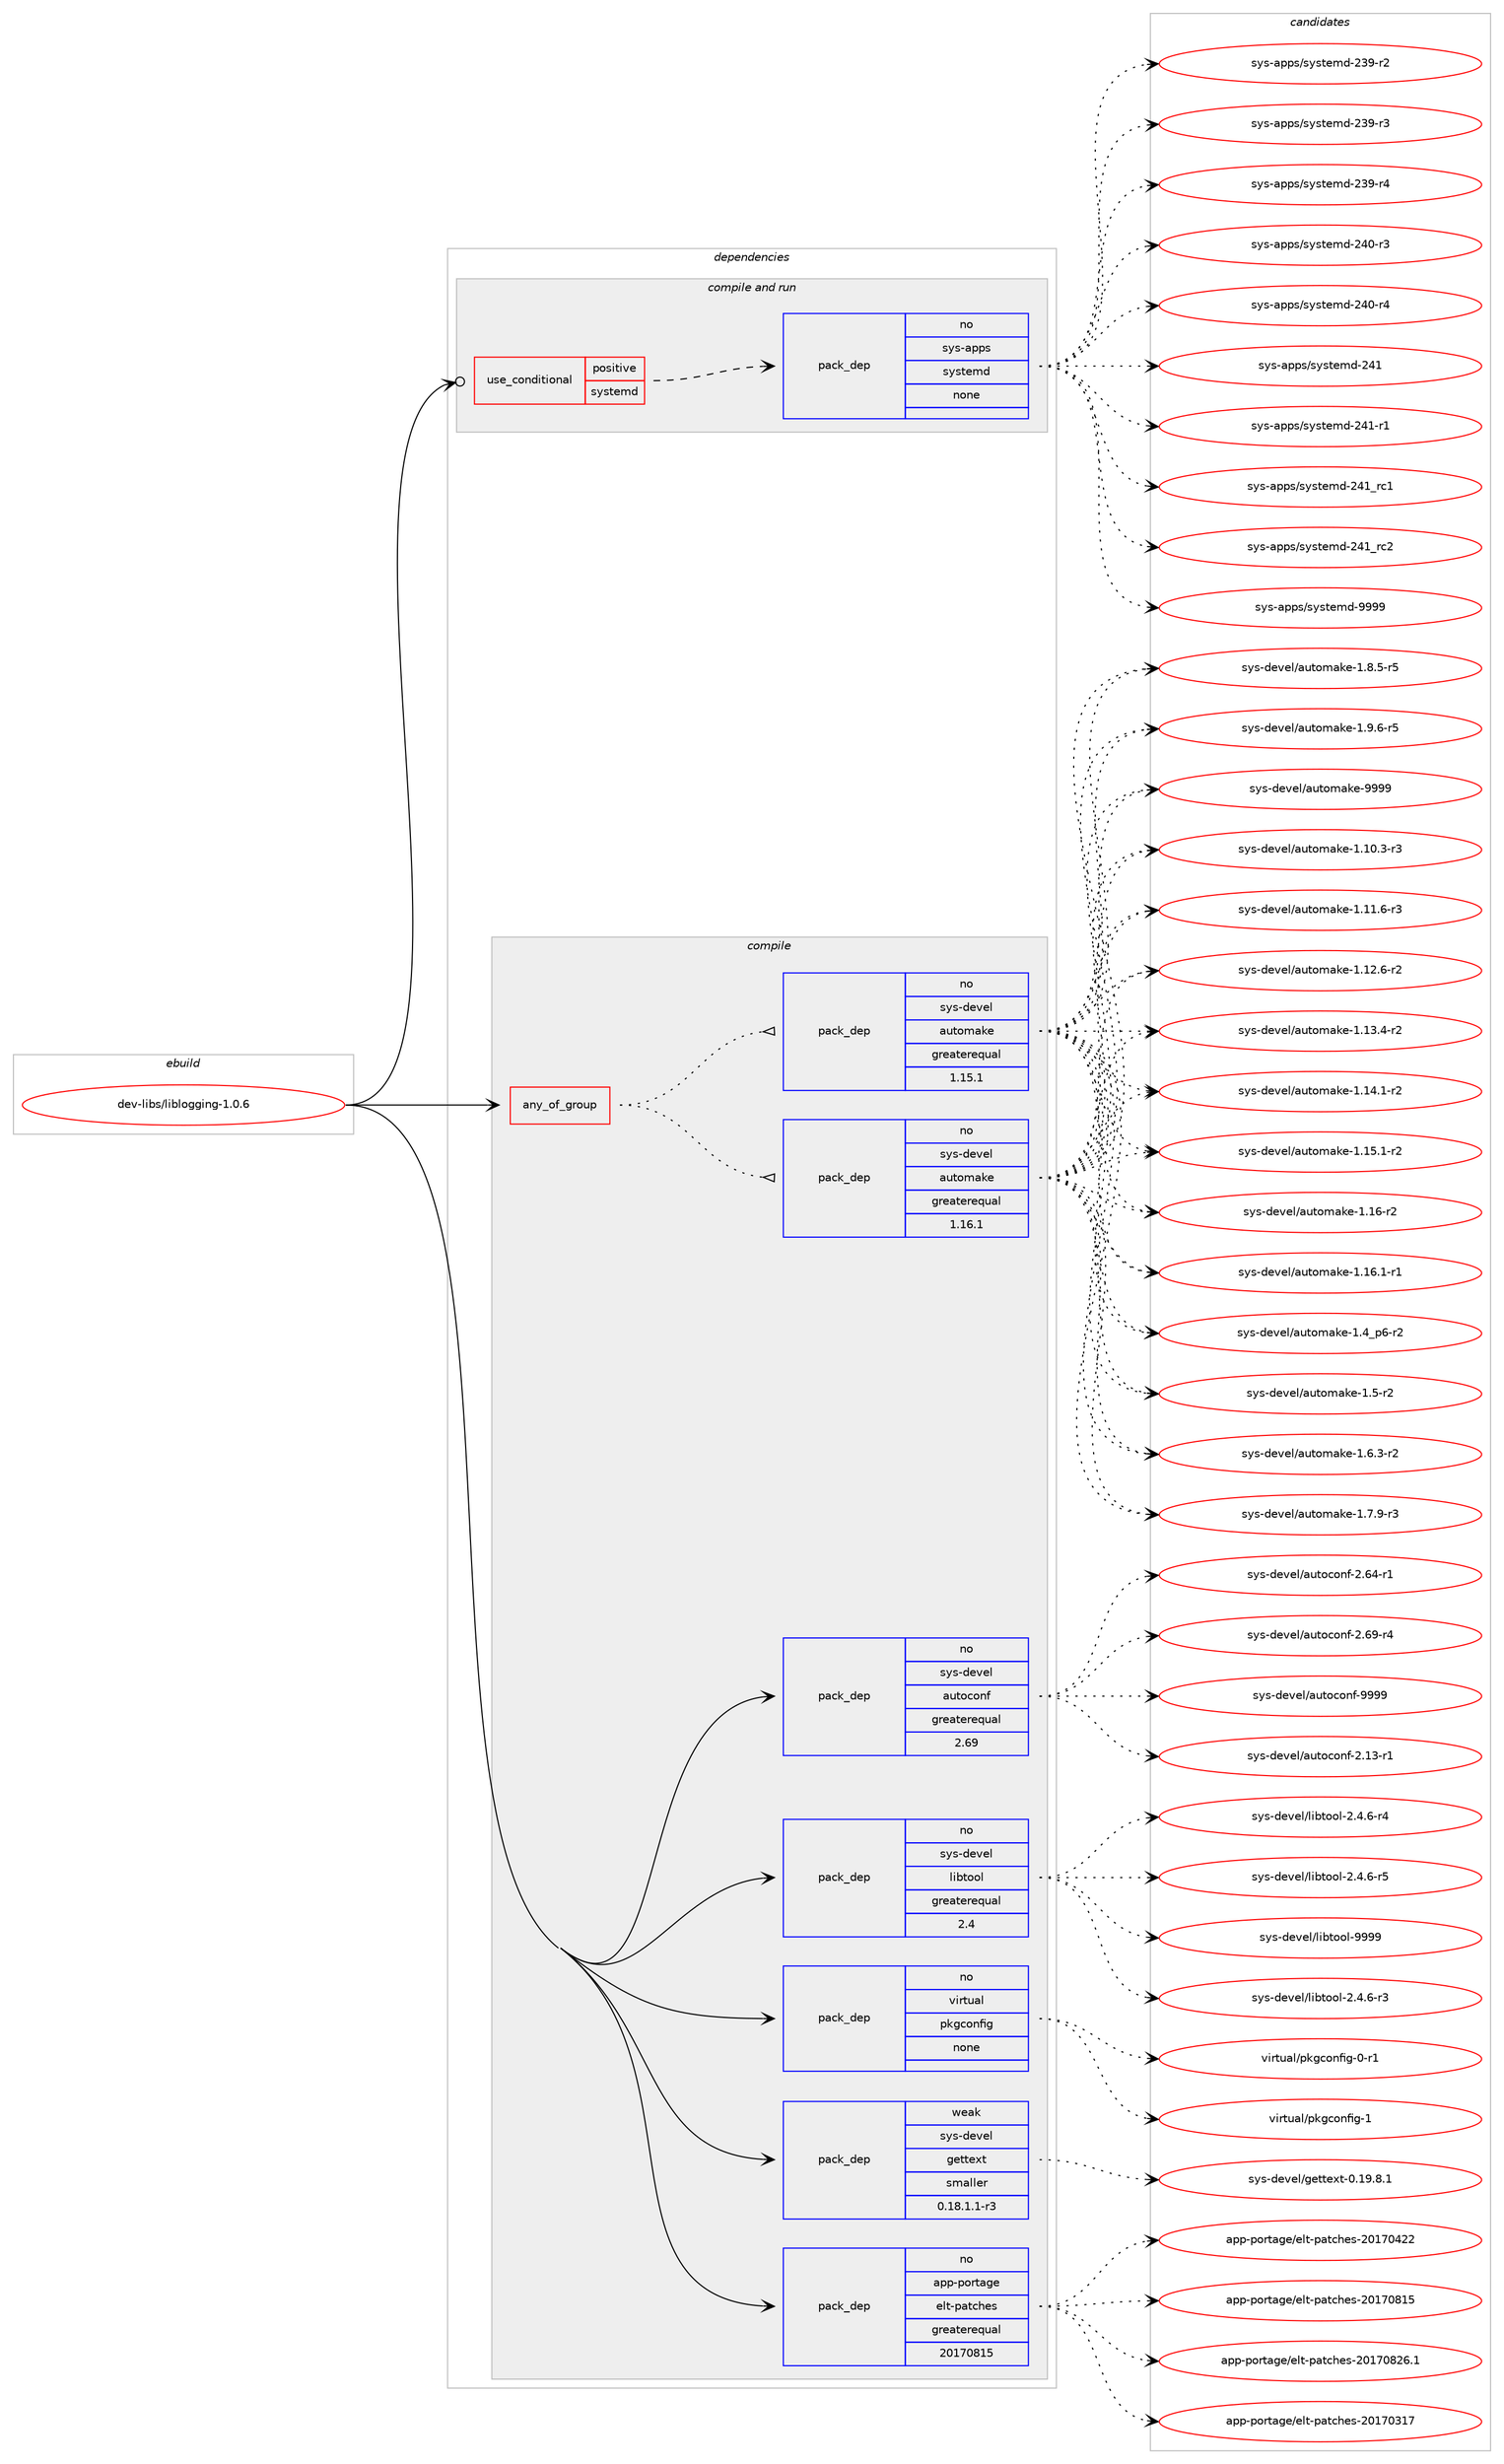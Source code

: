 digraph prolog {

# *************
# Graph options
# *************

newrank=true;
concentrate=true;
compound=true;
graph [rankdir=LR,fontname=Helvetica,fontsize=10,ranksep=1.5];#, ranksep=2.5, nodesep=0.2];
edge  [arrowhead=vee];
node  [fontname=Helvetica,fontsize=10];

# **********
# The ebuild
# **********

subgraph cluster_leftcol {
color=gray;
rank=same;
label=<<i>ebuild</i>>;
id [label="dev-libs/liblogging-1.0.6", color=red, width=4, href="../dev-libs/liblogging-1.0.6.svg"];
}

# ****************
# The dependencies
# ****************

subgraph cluster_midcol {
color=gray;
label=<<i>dependencies</i>>;
subgraph cluster_compile {
fillcolor="#eeeeee";
style=filled;
label=<<i>compile</i>>;
subgraph any22286 {
dependency1368667 [label=<<TABLE BORDER="0" CELLBORDER="1" CELLSPACING="0" CELLPADDING="4"><TR><TD CELLPADDING="10">any_of_group</TD></TR></TABLE>>, shape=none, color=red];subgraph pack979682 {
dependency1368668 [label=<<TABLE BORDER="0" CELLBORDER="1" CELLSPACING="0" CELLPADDING="4" WIDTH="220"><TR><TD ROWSPAN="6" CELLPADDING="30">pack_dep</TD></TR><TR><TD WIDTH="110">no</TD></TR><TR><TD>sys-devel</TD></TR><TR><TD>automake</TD></TR><TR><TD>greaterequal</TD></TR><TR><TD>1.16.1</TD></TR></TABLE>>, shape=none, color=blue];
}
dependency1368667:e -> dependency1368668:w [weight=20,style="dotted",arrowhead="oinv"];
subgraph pack979683 {
dependency1368669 [label=<<TABLE BORDER="0" CELLBORDER="1" CELLSPACING="0" CELLPADDING="4" WIDTH="220"><TR><TD ROWSPAN="6" CELLPADDING="30">pack_dep</TD></TR><TR><TD WIDTH="110">no</TD></TR><TR><TD>sys-devel</TD></TR><TR><TD>automake</TD></TR><TR><TD>greaterequal</TD></TR><TR><TD>1.15.1</TD></TR></TABLE>>, shape=none, color=blue];
}
dependency1368667:e -> dependency1368669:w [weight=20,style="dotted",arrowhead="oinv"];
}
id:e -> dependency1368667:w [weight=20,style="solid",arrowhead="vee"];
subgraph pack979684 {
dependency1368670 [label=<<TABLE BORDER="0" CELLBORDER="1" CELLSPACING="0" CELLPADDING="4" WIDTH="220"><TR><TD ROWSPAN="6" CELLPADDING="30">pack_dep</TD></TR><TR><TD WIDTH="110">no</TD></TR><TR><TD>app-portage</TD></TR><TR><TD>elt-patches</TD></TR><TR><TD>greaterequal</TD></TR><TR><TD>20170815</TD></TR></TABLE>>, shape=none, color=blue];
}
id:e -> dependency1368670:w [weight=20,style="solid",arrowhead="vee"];
subgraph pack979685 {
dependency1368671 [label=<<TABLE BORDER="0" CELLBORDER="1" CELLSPACING="0" CELLPADDING="4" WIDTH="220"><TR><TD ROWSPAN="6" CELLPADDING="30">pack_dep</TD></TR><TR><TD WIDTH="110">no</TD></TR><TR><TD>sys-devel</TD></TR><TR><TD>autoconf</TD></TR><TR><TD>greaterequal</TD></TR><TR><TD>2.69</TD></TR></TABLE>>, shape=none, color=blue];
}
id:e -> dependency1368671:w [weight=20,style="solid",arrowhead="vee"];
subgraph pack979686 {
dependency1368672 [label=<<TABLE BORDER="0" CELLBORDER="1" CELLSPACING="0" CELLPADDING="4" WIDTH="220"><TR><TD ROWSPAN="6" CELLPADDING="30">pack_dep</TD></TR><TR><TD WIDTH="110">no</TD></TR><TR><TD>sys-devel</TD></TR><TR><TD>libtool</TD></TR><TR><TD>greaterequal</TD></TR><TR><TD>2.4</TD></TR></TABLE>>, shape=none, color=blue];
}
id:e -> dependency1368672:w [weight=20,style="solid",arrowhead="vee"];
subgraph pack979687 {
dependency1368673 [label=<<TABLE BORDER="0" CELLBORDER="1" CELLSPACING="0" CELLPADDING="4" WIDTH="220"><TR><TD ROWSPAN="6" CELLPADDING="30">pack_dep</TD></TR><TR><TD WIDTH="110">no</TD></TR><TR><TD>virtual</TD></TR><TR><TD>pkgconfig</TD></TR><TR><TD>none</TD></TR><TR><TD></TD></TR></TABLE>>, shape=none, color=blue];
}
id:e -> dependency1368673:w [weight=20,style="solid",arrowhead="vee"];
subgraph pack979688 {
dependency1368674 [label=<<TABLE BORDER="0" CELLBORDER="1" CELLSPACING="0" CELLPADDING="4" WIDTH="220"><TR><TD ROWSPAN="6" CELLPADDING="30">pack_dep</TD></TR><TR><TD WIDTH="110">weak</TD></TR><TR><TD>sys-devel</TD></TR><TR><TD>gettext</TD></TR><TR><TD>smaller</TD></TR><TR><TD>0.18.1.1-r3</TD></TR></TABLE>>, shape=none, color=blue];
}
id:e -> dependency1368674:w [weight=20,style="solid",arrowhead="vee"];
}
subgraph cluster_compileandrun {
fillcolor="#eeeeee";
style=filled;
label=<<i>compile and run</i>>;
subgraph cond366137 {
dependency1368675 [label=<<TABLE BORDER="0" CELLBORDER="1" CELLSPACING="0" CELLPADDING="4"><TR><TD ROWSPAN="3" CELLPADDING="10">use_conditional</TD></TR><TR><TD>positive</TD></TR><TR><TD>systemd</TD></TR></TABLE>>, shape=none, color=red];
subgraph pack979689 {
dependency1368676 [label=<<TABLE BORDER="0" CELLBORDER="1" CELLSPACING="0" CELLPADDING="4" WIDTH="220"><TR><TD ROWSPAN="6" CELLPADDING="30">pack_dep</TD></TR><TR><TD WIDTH="110">no</TD></TR><TR><TD>sys-apps</TD></TR><TR><TD>systemd</TD></TR><TR><TD>none</TD></TR><TR><TD></TD></TR></TABLE>>, shape=none, color=blue];
}
dependency1368675:e -> dependency1368676:w [weight=20,style="dashed",arrowhead="vee"];
}
id:e -> dependency1368675:w [weight=20,style="solid",arrowhead="odotvee"];
}
subgraph cluster_run {
fillcolor="#eeeeee";
style=filled;
label=<<i>run</i>>;
}
}

# **************
# The candidates
# **************

subgraph cluster_choices {
rank=same;
color=gray;
label=<<i>candidates</i>>;

subgraph choice979682 {
color=black;
nodesep=1;
choice11512111545100101118101108479711711611110997107101454946494846514511451 [label="sys-devel/automake-1.10.3-r3", color=red, width=4,href="../sys-devel/automake-1.10.3-r3.svg"];
choice11512111545100101118101108479711711611110997107101454946494946544511451 [label="sys-devel/automake-1.11.6-r3", color=red, width=4,href="../sys-devel/automake-1.11.6-r3.svg"];
choice11512111545100101118101108479711711611110997107101454946495046544511450 [label="sys-devel/automake-1.12.6-r2", color=red, width=4,href="../sys-devel/automake-1.12.6-r2.svg"];
choice11512111545100101118101108479711711611110997107101454946495146524511450 [label="sys-devel/automake-1.13.4-r2", color=red, width=4,href="../sys-devel/automake-1.13.4-r2.svg"];
choice11512111545100101118101108479711711611110997107101454946495246494511450 [label="sys-devel/automake-1.14.1-r2", color=red, width=4,href="../sys-devel/automake-1.14.1-r2.svg"];
choice11512111545100101118101108479711711611110997107101454946495346494511450 [label="sys-devel/automake-1.15.1-r2", color=red, width=4,href="../sys-devel/automake-1.15.1-r2.svg"];
choice1151211154510010111810110847971171161111099710710145494649544511450 [label="sys-devel/automake-1.16-r2", color=red, width=4,href="../sys-devel/automake-1.16-r2.svg"];
choice11512111545100101118101108479711711611110997107101454946495446494511449 [label="sys-devel/automake-1.16.1-r1", color=red, width=4,href="../sys-devel/automake-1.16.1-r1.svg"];
choice115121115451001011181011084797117116111109971071014549465295112544511450 [label="sys-devel/automake-1.4_p6-r2", color=red, width=4,href="../sys-devel/automake-1.4_p6-r2.svg"];
choice11512111545100101118101108479711711611110997107101454946534511450 [label="sys-devel/automake-1.5-r2", color=red, width=4,href="../sys-devel/automake-1.5-r2.svg"];
choice115121115451001011181011084797117116111109971071014549465446514511450 [label="sys-devel/automake-1.6.3-r2", color=red, width=4,href="../sys-devel/automake-1.6.3-r2.svg"];
choice115121115451001011181011084797117116111109971071014549465546574511451 [label="sys-devel/automake-1.7.9-r3", color=red, width=4,href="../sys-devel/automake-1.7.9-r3.svg"];
choice115121115451001011181011084797117116111109971071014549465646534511453 [label="sys-devel/automake-1.8.5-r5", color=red, width=4,href="../sys-devel/automake-1.8.5-r5.svg"];
choice115121115451001011181011084797117116111109971071014549465746544511453 [label="sys-devel/automake-1.9.6-r5", color=red, width=4,href="../sys-devel/automake-1.9.6-r5.svg"];
choice115121115451001011181011084797117116111109971071014557575757 [label="sys-devel/automake-9999", color=red, width=4,href="../sys-devel/automake-9999.svg"];
dependency1368668:e -> choice11512111545100101118101108479711711611110997107101454946494846514511451:w [style=dotted,weight="100"];
dependency1368668:e -> choice11512111545100101118101108479711711611110997107101454946494946544511451:w [style=dotted,weight="100"];
dependency1368668:e -> choice11512111545100101118101108479711711611110997107101454946495046544511450:w [style=dotted,weight="100"];
dependency1368668:e -> choice11512111545100101118101108479711711611110997107101454946495146524511450:w [style=dotted,weight="100"];
dependency1368668:e -> choice11512111545100101118101108479711711611110997107101454946495246494511450:w [style=dotted,weight="100"];
dependency1368668:e -> choice11512111545100101118101108479711711611110997107101454946495346494511450:w [style=dotted,weight="100"];
dependency1368668:e -> choice1151211154510010111810110847971171161111099710710145494649544511450:w [style=dotted,weight="100"];
dependency1368668:e -> choice11512111545100101118101108479711711611110997107101454946495446494511449:w [style=dotted,weight="100"];
dependency1368668:e -> choice115121115451001011181011084797117116111109971071014549465295112544511450:w [style=dotted,weight="100"];
dependency1368668:e -> choice11512111545100101118101108479711711611110997107101454946534511450:w [style=dotted,weight="100"];
dependency1368668:e -> choice115121115451001011181011084797117116111109971071014549465446514511450:w [style=dotted,weight="100"];
dependency1368668:e -> choice115121115451001011181011084797117116111109971071014549465546574511451:w [style=dotted,weight="100"];
dependency1368668:e -> choice115121115451001011181011084797117116111109971071014549465646534511453:w [style=dotted,weight="100"];
dependency1368668:e -> choice115121115451001011181011084797117116111109971071014549465746544511453:w [style=dotted,weight="100"];
dependency1368668:e -> choice115121115451001011181011084797117116111109971071014557575757:w [style=dotted,weight="100"];
}
subgraph choice979683 {
color=black;
nodesep=1;
choice11512111545100101118101108479711711611110997107101454946494846514511451 [label="sys-devel/automake-1.10.3-r3", color=red, width=4,href="../sys-devel/automake-1.10.3-r3.svg"];
choice11512111545100101118101108479711711611110997107101454946494946544511451 [label="sys-devel/automake-1.11.6-r3", color=red, width=4,href="../sys-devel/automake-1.11.6-r3.svg"];
choice11512111545100101118101108479711711611110997107101454946495046544511450 [label="sys-devel/automake-1.12.6-r2", color=red, width=4,href="../sys-devel/automake-1.12.6-r2.svg"];
choice11512111545100101118101108479711711611110997107101454946495146524511450 [label="sys-devel/automake-1.13.4-r2", color=red, width=4,href="../sys-devel/automake-1.13.4-r2.svg"];
choice11512111545100101118101108479711711611110997107101454946495246494511450 [label="sys-devel/automake-1.14.1-r2", color=red, width=4,href="../sys-devel/automake-1.14.1-r2.svg"];
choice11512111545100101118101108479711711611110997107101454946495346494511450 [label="sys-devel/automake-1.15.1-r2", color=red, width=4,href="../sys-devel/automake-1.15.1-r2.svg"];
choice1151211154510010111810110847971171161111099710710145494649544511450 [label="sys-devel/automake-1.16-r2", color=red, width=4,href="../sys-devel/automake-1.16-r2.svg"];
choice11512111545100101118101108479711711611110997107101454946495446494511449 [label="sys-devel/automake-1.16.1-r1", color=red, width=4,href="../sys-devel/automake-1.16.1-r1.svg"];
choice115121115451001011181011084797117116111109971071014549465295112544511450 [label="sys-devel/automake-1.4_p6-r2", color=red, width=4,href="../sys-devel/automake-1.4_p6-r2.svg"];
choice11512111545100101118101108479711711611110997107101454946534511450 [label="sys-devel/automake-1.5-r2", color=red, width=4,href="../sys-devel/automake-1.5-r2.svg"];
choice115121115451001011181011084797117116111109971071014549465446514511450 [label="sys-devel/automake-1.6.3-r2", color=red, width=4,href="../sys-devel/automake-1.6.3-r2.svg"];
choice115121115451001011181011084797117116111109971071014549465546574511451 [label="sys-devel/automake-1.7.9-r3", color=red, width=4,href="../sys-devel/automake-1.7.9-r3.svg"];
choice115121115451001011181011084797117116111109971071014549465646534511453 [label="sys-devel/automake-1.8.5-r5", color=red, width=4,href="../sys-devel/automake-1.8.5-r5.svg"];
choice115121115451001011181011084797117116111109971071014549465746544511453 [label="sys-devel/automake-1.9.6-r5", color=red, width=4,href="../sys-devel/automake-1.9.6-r5.svg"];
choice115121115451001011181011084797117116111109971071014557575757 [label="sys-devel/automake-9999", color=red, width=4,href="../sys-devel/automake-9999.svg"];
dependency1368669:e -> choice11512111545100101118101108479711711611110997107101454946494846514511451:w [style=dotted,weight="100"];
dependency1368669:e -> choice11512111545100101118101108479711711611110997107101454946494946544511451:w [style=dotted,weight="100"];
dependency1368669:e -> choice11512111545100101118101108479711711611110997107101454946495046544511450:w [style=dotted,weight="100"];
dependency1368669:e -> choice11512111545100101118101108479711711611110997107101454946495146524511450:w [style=dotted,weight="100"];
dependency1368669:e -> choice11512111545100101118101108479711711611110997107101454946495246494511450:w [style=dotted,weight="100"];
dependency1368669:e -> choice11512111545100101118101108479711711611110997107101454946495346494511450:w [style=dotted,weight="100"];
dependency1368669:e -> choice1151211154510010111810110847971171161111099710710145494649544511450:w [style=dotted,weight="100"];
dependency1368669:e -> choice11512111545100101118101108479711711611110997107101454946495446494511449:w [style=dotted,weight="100"];
dependency1368669:e -> choice115121115451001011181011084797117116111109971071014549465295112544511450:w [style=dotted,weight="100"];
dependency1368669:e -> choice11512111545100101118101108479711711611110997107101454946534511450:w [style=dotted,weight="100"];
dependency1368669:e -> choice115121115451001011181011084797117116111109971071014549465446514511450:w [style=dotted,weight="100"];
dependency1368669:e -> choice115121115451001011181011084797117116111109971071014549465546574511451:w [style=dotted,weight="100"];
dependency1368669:e -> choice115121115451001011181011084797117116111109971071014549465646534511453:w [style=dotted,weight="100"];
dependency1368669:e -> choice115121115451001011181011084797117116111109971071014549465746544511453:w [style=dotted,weight="100"];
dependency1368669:e -> choice115121115451001011181011084797117116111109971071014557575757:w [style=dotted,weight="100"];
}
subgraph choice979684 {
color=black;
nodesep=1;
choice97112112451121111141169710310147101108116451129711699104101115455048495548514955 [label="app-portage/elt-patches-20170317", color=red, width=4,href="../app-portage/elt-patches-20170317.svg"];
choice97112112451121111141169710310147101108116451129711699104101115455048495548525050 [label="app-portage/elt-patches-20170422", color=red, width=4,href="../app-portage/elt-patches-20170422.svg"];
choice97112112451121111141169710310147101108116451129711699104101115455048495548564953 [label="app-portage/elt-patches-20170815", color=red, width=4,href="../app-portage/elt-patches-20170815.svg"];
choice971121124511211111411697103101471011081164511297116991041011154550484955485650544649 [label="app-portage/elt-patches-20170826.1", color=red, width=4,href="../app-portage/elt-patches-20170826.1.svg"];
dependency1368670:e -> choice97112112451121111141169710310147101108116451129711699104101115455048495548514955:w [style=dotted,weight="100"];
dependency1368670:e -> choice97112112451121111141169710310147101108116451129711699104101115455048495548525050:w [style=dotted,weight="100"];
dependency1368670:e -> choice97112112451121111141169710310147101108116451129711699104101115455048495548564953:w [style=dotted,weight="100"];
dependency1368670:e -> choice971121124511211111411697103101471011081164511297116991041011154550484955485650544649:w [style=dotted,weight="100"];
}
subgraph choice979685 {
color=black;
nodesep=1;
choice1151211154510010111810110847971171161119911111010245504649514511449 [label="sys-devel/autoconf-2.13-r1", color=red, width=4,href="../sys-devel/autoconf-2.13-r1.svg"];
choice1151211154510010111810110847971171161119911111010245504654524511449 [label="sys-devel/autoconf-2.64-r1", color=red, width=4,href="../sys-devel/autoconf-2.64-r1.svg"];
choice1151211154510010111810110847971171161119911111010245504654574511452 [label="sys-devel/autoconf-2.69-r4", color=red, width=4,href="../sys-devel/autoconf-2.69-r4.svg"];
choice115121115451001011181011084797117116111991111101024557575757 [label="sys-devel/autoconf-9999", color=red, width=4,href="../sys-devel/autoconf-9999.svg"];
dependency1368671:e -> choice1151211154510010111810110847971171161119911111010245504649514511449:w [style=dotted,weight="100"];
dependency1368671:e -> choice1151211154510010111810110847971171161119911111010245504654524511449:w [style=dotted,weight="100"];
dependency1368671:e -> choice1151211154510010111810110847971171161119911111010245504654574511452:w [style=dotted,weight="100"];
dependency1368671:e -> choice115121115451001011181011084797117116111991111101024557575757:w [style=dotted,weight="100"];
}
subgraph choice979686 {
color=black;
nodesep=1;
choice1151211154510010111810110847108105981161111111084550465246544511451 [label="sys-devel/libtool-2.4.6-r3", color=red, width=4,href="../sys-devel/libtool-2.4.6-r3.svg"];
choice1151211154510010111810110847108105981161111111084550465246544511452 [label="sys-devel/libtool-2.4.6-r4", color=red, width=4,href="../sys-devel/libtool-2.4.6-r4.svg"];
choice1151211154510010111810110847108105981161111111084550465246544511453 [label="sys-devel/libtool-2.4.6-r5", color=red, width=4,href="../sys-devel/libtool-2.4.6-r5.svg"];
choice1151211154510010111810110847108105981161111111084557575757 [label="sys-devel/libtool-9999", color=red, width=4,href="../sys-devel/libtool-9999.svg"];
dependency1368672:e -> choice1151211154510010111810110847108105981161111111084550465246544511451:w [style=dotted,weight="100"];
dependency1368672:e -> choice1151211154510010111810110847108105981161111111084550465246544511452:w [style=dotted,weight="100"];
dependency1368672:e -> choice1151211154510010111810110847108105981161111111084550465246544511453:w [style=dotted,weight="100"];
dependency1368672:e -> choice1151211154510010111810110847108105981161111111084557575757:w [style=dotted,weight="100"];
}
subgraph choice979687 {
color=black;
nodesep=1;
choice11810511411611797108471121071039911111010210510345484511449 [label="virtual/pkgconfig-0-r1", color=red, width=4,href="../virtual/pkgconfig-0-r1.svg"];
choice1181051141161179710847112107103991111101021051034549 [label="virtual/pkgconfig-1", color=red, width=4,href="../virtual/pkgconfig-1.svg"];
dependency1368673:e -> choice11810511411611797108471121071039911111010210510345484511449:w [style=dotted,weight="100"];
dependency1368673:e -> choice1181051141161179710847112107103991111101021051034549:w [style=dotted,weight="100"];
}
subgraph choice979688 {
color=black;
nodesep=1;
choice1151211154510010111810110847103101116116101120116454846495746564649 [label="sys-devel/gettext-0.19.8.1", color=red, width=4,href="../sys-devel/gettext-0.19.8.1.svg"];
dependency1368674:e -> choice1151211154510010111810110847103101116116101120116454846495746564649:w [style=dotted,weight="100"];
}
subgraph choice979689 {
color=black;
nodesep=1;
choice115121115459711211211547115121115116101109100455051574511450 [label="sys-apps/systemd-239-r2", color=red, width=4,href="../sys-apps/systemd-239-r2.svg"];
choice115121115459711211211547115121115116101109100455051574511451 [label="sys-apps/systemd-239-r3", color=red, width=4,href="../sys-apps/systemd-239-r3.svg"];
choice115121115459711211211547115121115116101109100455051574511452 [label="sys-apps/systemd-239-r4", color=red, width=4,href="../sys-apps/systemd-239-r4.svg"];
choice115121115459711211211547115121115116101109100455052484511451 [label="sys-apps/systemd-240-r3", color=red, width=4,href="../sys-apps/systemd-240-r3.svg"];
choice115121115459711211211547115121115116101109100455052484511452 [label="sys-apps/systemd-240-r4", color=red, width=4,href="../sys-apps/systemd-240-r4.svg"];
choice11512111545971121121154711512111511610110910045505249 [label="sys-apps/systemd-241", color=red, width=4,href="../sys-apps/systemd-241.svg"];
choice115121115459711211211547115121115116101109100455052494511449 [label="sys-apps/systemd-241-r1", color=red, width=4,href="../sys-apps/systemd-241-r1.svg"];
choice11512111545971121121154711512111511610110910045505249951149949 [label="sys-apps/systemd-241_rc1", color=red, width=4,href="../sys-apps/systemd-241_rc1.svg"];
choice11512111545971121121154711512111511610110910045505249951149950 [label="sys-apps/systemd-241_rc2", color=red, width=4,href="../sys-apps/systemd-241_rc2.svg"];
choice1151211154597112112115471151211151161011091004557575757 [label="sys-apps/systemd-9999", color=red, width=4,href="../sys-apps/systemd-9999.svg"];
dependency1368676:e -> choice115121115459711211211547115121115116101109100455051574511450:w [style=dotted,weight="100"];
dependency1368676:e -> choice115121115459711211211547115121115116101109100455051574511451:w [style=dotted,weight="100"];
dependency1368676:e -> choice115121115459711211211547115121115116101109100455051574511452:w [style=dotted,weight="100"];
dependency1368676:e -> choice115121115459711211211547115121115116101109100455052484511451:w [style=dotted,weight="100"];
dependency1368676:e -> choice115121115459711211211547115121115116101109100455052484511452:w [style=dotted,weight="100"];
dependency1368676:e -> choice11512111545971121121154711512111511610110910045505249:w [style=dotted,weight="100"];
dependency1368676:e -> choice115121115459711211211547115121115116101109100455052494511449:w [style=dotted,weight="100"];
dependency1368676:e -> choice11512111545971121121154711512111511610110910045505249951149949:w [style=dotted,weight="100"];
dependency1368676:e -> choice11512111545971121121154711512111511610110910045505249951149950:w [style=dotted,weight="100"];
dependency1368676:e -> choice1151211154597112112115471151211151161011091004557575757:w [style=dotted,weight="100"];
}
}

}
